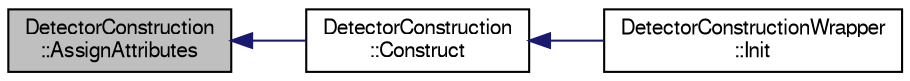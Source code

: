 digraph "DetectorConstruction::AssignAttributes"
{
  bgcolor="transparent";
  edge [fontname="FreeSans",fontsize="10",labelfontname="FreeSans",labelfontsize="10"];
  node [fontname="FreeSans",fontsize="10",shape=record];
  rankdir="LR";
  Node1 [label="DetectorConstruction\l::AssignAttributes",height=0.2,width=0.4,color="black", fillcolor="grey75", style="filled" fontcolor="black"];
  Node1 -> Node2 [dir="back",color="midnightblue",fontsize="10",style="solid",fontname="FreeSans"];
  Node2 [label="DetectorConstruction\l::Construct",height=0.2,width=0.4,color="black",URL="$dc/d5b/classDetectorConstruction.html#a662c618480b345a747f014b845d5ffdf"];
  Node2 -> Node3 [dir="back",color="midnightblue",fontsize="10",style="solid",fontname="FreeSans"];
  Node3 [label="DetectorConstructionWrapper\l::Init",height=0.2,width=0.4,color="black",URL="$d0/dbd/classDetectorConstructionWrapper.html#a9a5b1e7df7a64d1d9c873bf5b5aa4e35"];
}
